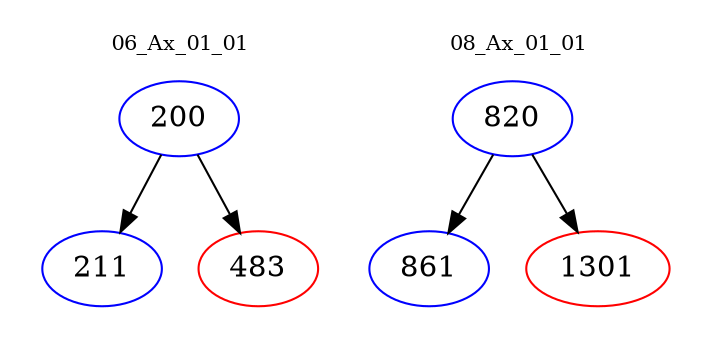 digraph{
subgraph cluster_0 {
color = white
label = "06_Ax_01_01";
fontsize=10;
T0_200 [label="200", color="blue"]
T0_200 -> T0_211 [color="black"]
T0_211 [label="211", color="blue"]
T0_200 -> T0_483 [color="black"]
T0_483 [label="483", color="red"]
}
subgraph cluster_1 {
color = white
label = "08_Ax_01_01";
fontsize=10;
T1_820 [label="820", color="blue"]
T1_820 -> T1_861 [color="black"]
T1_861 [label="861", color="blue"]
T1_820 -> T1_1301 [color="black"]
T1_1301 [label="1301", color="red"]
}
}
